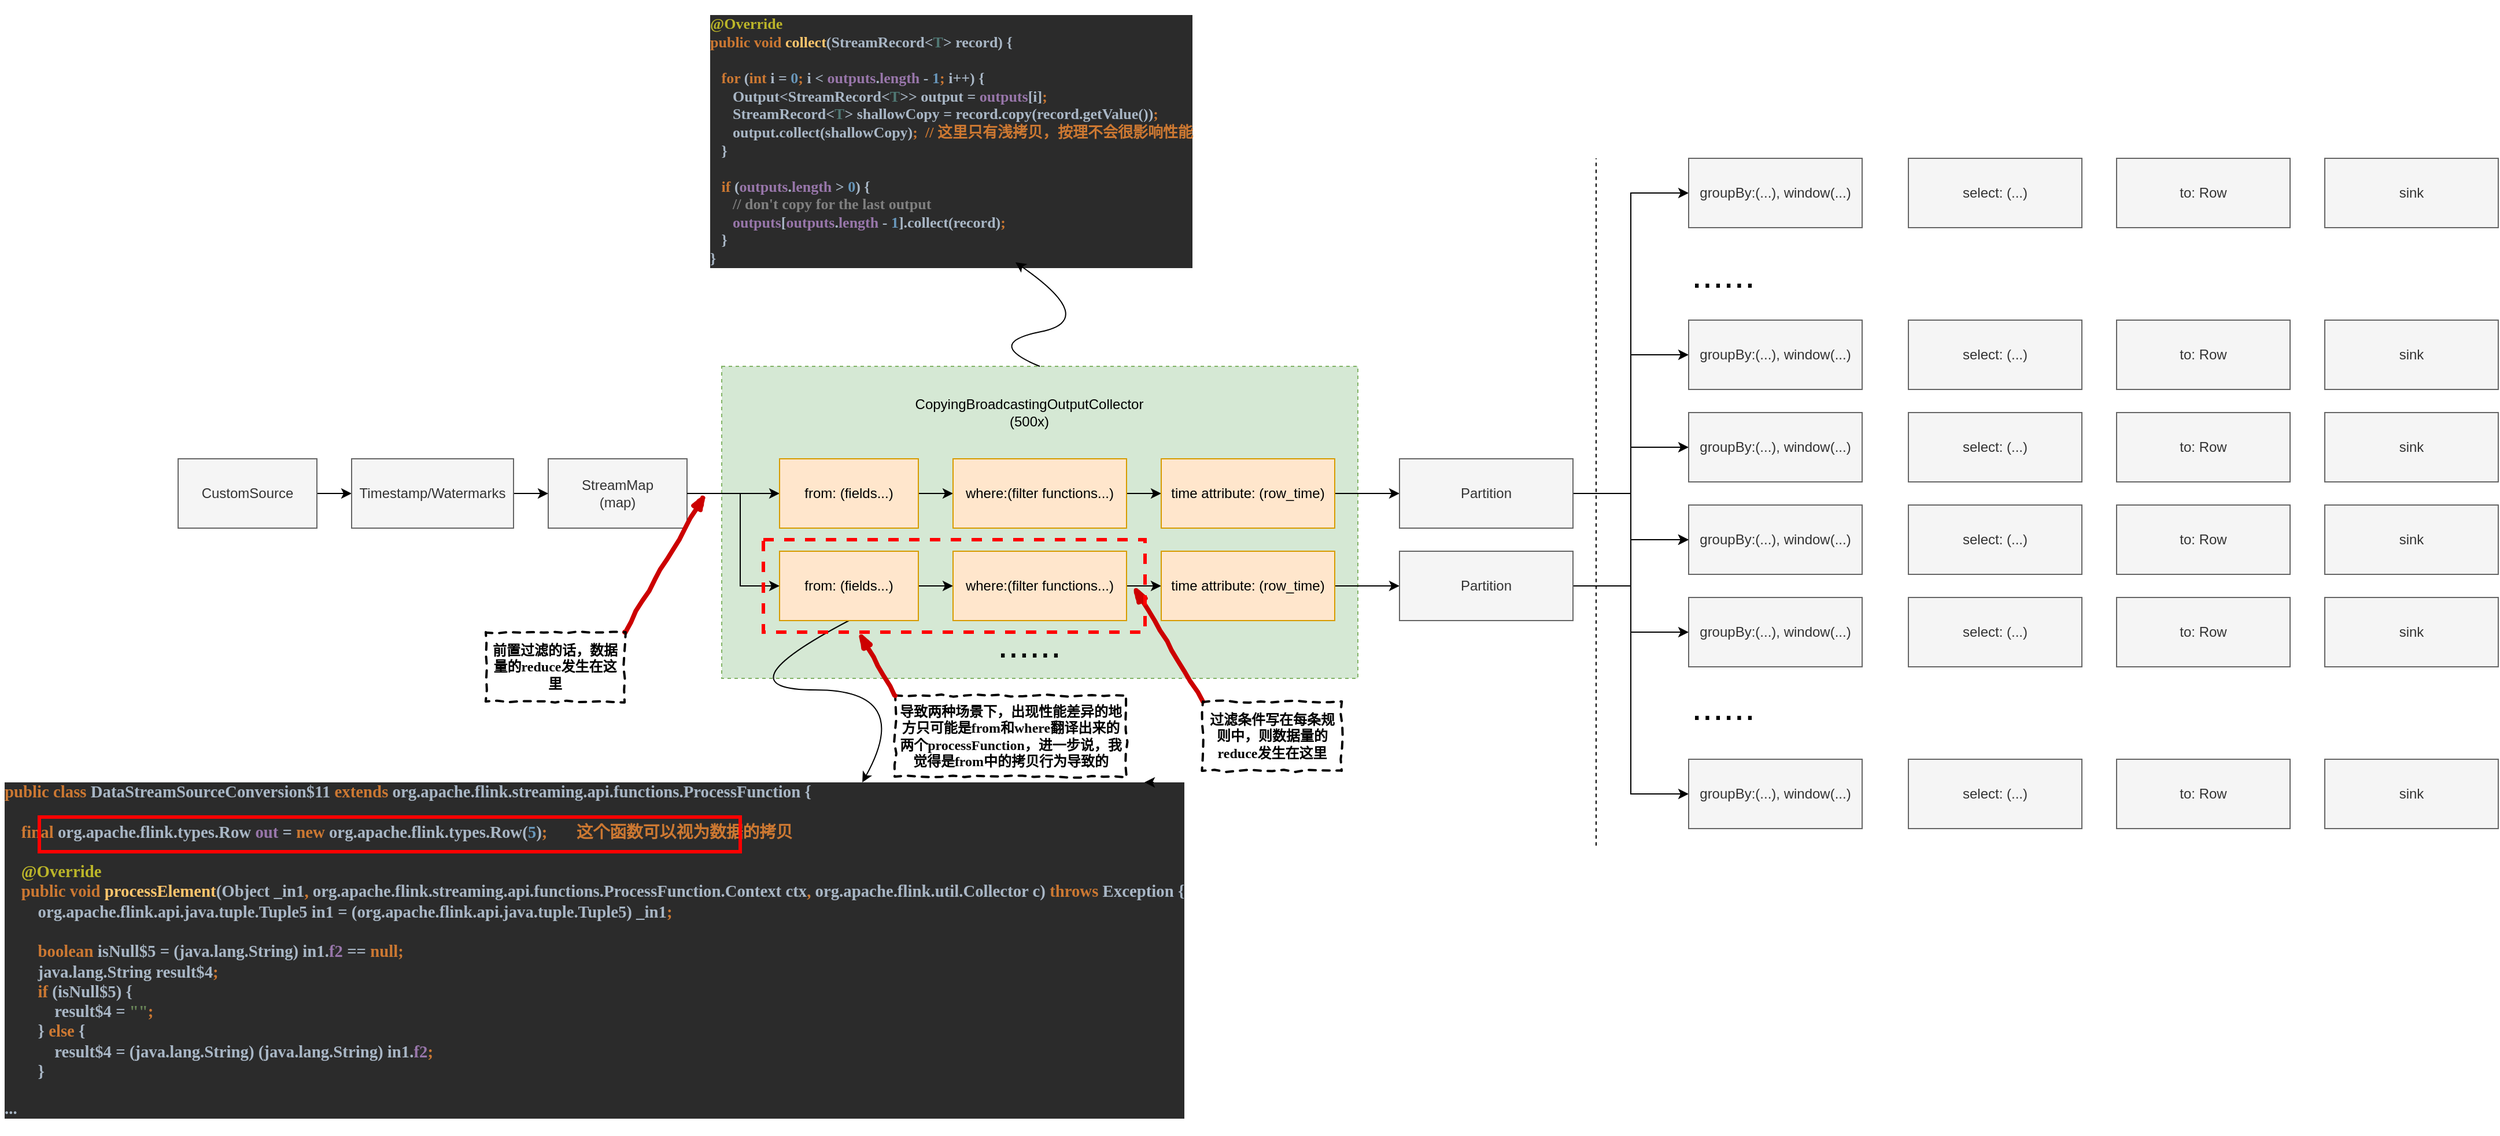 <mxfile version="12.4.2" type="github" pages="1">
  <diagram id="5oHo156hD7aWGHc_Lqq2" name="Page-1">
    <mxGraphModel dx="1956" dy="1861" grid="1" gridSize="10" guides="1" tooltips="1" connect="1" arrows="1" fold="1" page="1" pageScale="1" pageWidth="827" pageHeight="1169" math="0" shadow="0">
      <root>
        <mxCell id="0"/>
        <mxCell id="1" parent="0"/>
        <mxCell id="lhhFtVvyf6lX1trDiARA-51" value="" style="rounded=0;whiteSpace=wrap;html=1;dashed=1;fillColor=#d5e8d4;strokeColor=#82b366;" vertex="1" parent="1">
          <mxGeometry x="434" y="240" width="550" height="270" as="geometry"/>
        </mxCell>
        <mxCell id="lhhFtVvyf6lX1trDiARA-41" style="edgeStyle=orthogonalEdgeStyle;rounded=0;orthogonalLoop=1;jettySize=auto;html=1;exitX=1;exitY=0.5;exitDx=0;exitDy=0;" edge="1" parent="1" source="lhhFtVvyf6lX1trDiARA-1" target="lhhFtVvyf6lX1trDiARA-2">
          <mxGeometry relative="1" as="geometry"/>
        </mxCell>
        <mxCell id="lhhFtVvyf6lX1trDiARA-1" value="StreamMap&lt;br&gt;(map)" style="rounded=0;whiteSpace=wrap;html=1;fillColor=#f5f5f5;strokeColor=#666666;fontColor=#333333;" vertex="1" parent="1">
          <mxGeometry x="284" y="320" width="120" height="60" as="geometry"/>
        </mxCell>
        <mxCell id="lhhFtVvyf6lX1trDiARA-42" style="edgeStyle=orthogonalEdgeStyle;rounded=0;orthogonalLoop=1;jettySize=auto;html=1;exitX=1;exitY=0.5;exitDx=0;exitDy=0;" edge="1" parent="1" source="lhhFtVvyf6lX1trDiARA-2" target="lhhFtVvyf6lX1trDiARA-5">
          <mxGeometry relative="1" as="geometry"/>
        </mxCell>
        <mxCell id="lhhFtVvyf6lX1trDiARA-2" value="from: (fields...)" style="rounded=0;whiteSpace=wrap;html=1;fillColor=#ffe6cc;strokeColor=#d79b00;" vertex="1" parent="1">
          <mxGeometry x="484" y="320" width="120" height="60" as="geometry"/>
        </mxCell>
        <mxCell id="lhhFtVvyf6lX1trDiARA-39" style="edgeStyle=orthogonalEdgeStyle;rounded=0;orthogonalLoop=1;jettySize=auto;html=1;exitX=1;exitY=0.5;exitDx=0;exitDy=0;" edge="1" parent="1" source="lhhFtVvyf6lX1trDiARA-3" target="lhhFtVvyf6lX1trDiARA-4">
          <mxGeometry relative="1" as="geometry"/>
        </mxCell>
        <mxCell id="lhhFtVvyf6lX1trDiARA-3" value="CustomSource" style="rounded=0;whiteSpace=wrap;html=1;fillColor=#f5f5f5;strokeColor=#666666;fontColor=#333333;" vertex="1" parent="1">
          <mxGeometry x="-36" y="320" width="120" height="60" as="geometry"/>
        </mxCell>
        <mxCell id="lhhFtVvyf6lX1trDiARA-40" style="edgeStyle=orthogonalEdgeStyle;rounded=0;orthogonalLoop=1;jettySize=auto;html=1;exitX=1;exitY=0.5;exitDx=0;exitDy=0;" edge="1" parent="1" source="lhhFtVvyf6lX1trDiARA-4" target="lhhFtVvyf6lX1trDiARA-1">
          <mxGeometry relative="1" as="geometry"/>
        </mxCell>
        <mxCell id="lhhFtVvyf6lX1trDiARA-4" value="Timestamp/Watermarks" style="rounded=0;whiteSpace=wrap;html=1;fillColor=#f5f5f5;strokeColor=#666666;fontColor=#333333;" vertex="1" parent="1">
          <mxGeometry x="114" y="320" width="140" height="60" as="geometry"/>
        </mxCell>
        <mxCell id="lhhFtVvyf6lX1trDiARA-43" style="edgeStyle=orthogonalEdgeStyle;rounded=0;orthogonalLoop=1;jettySize=auto;html=1;exitX=1;exitY=0.5;exitDx=0;exitDy=0;" edge="1" parent="1" source="lhhFtVvyf6lX1trDiARA-5" target="lhhFtVvyf6lX1trDiARA-6">
          <mxGeometry relative="1" as="geometry"/>
        </mxCell>
        <mxCell id="lhhFtVvyf6lX1trDiARA-5" value="where:(filter functions...)" style="rounded=0;whiteSpace=wrap;html=1;fillColor=#ffe6cc;strokeColor=#d79b00;" vertex="1" parent="1">
          <mxGeometry x="634" y="320" width="150" height="60" as="geometry"/>
        </mxCell>
        <mxCell id="lhhFtVvyf6lX1trDiARA-44" style="edgeStyle=orthogonalEdgeStyle;rounded=0;orthogonalLoop=1;jettySize=auto;html=1;exitX=1;exitY=0.5;exitDx=0;exitDy=0;" edge="1" parent="1" source="lhhFtVvyf6lX1trDiARA-6" target="lhhFtVvyf6lX1trDiARA-7">
          <mxGeometry relative="1" as="geometry"/>
        </mxCell>
        <mxCell id="lhhFtVvyf6lX1trDiARA-6" value="time attribute: (row_time)" style="rounded=0;whiteSpace=wrap;html=1;fillColor=#ffe6cc;strokeColor=#d79b00;" vertex="1" parent="1">
          <mxGeometry x="814" y="320" width="150" height="60" as="geometry"/>
        </mxCell>
        <mxCell id="lhhFtVvyf6lX1trDiARA-45" style="edgeStyle=orthogonalEdgeStyle;rounded=0;orthogonalLoop=1;jettySize=auto;html=1;exitX=1;exitY=0.5;exitDx=0;exitDy=0;entryX=0;entryY=0.5;entryDx=0;entryDy=0;" edge="1" parent="1" source="lhhFtVvyf6lX1trDiARA-7" target="lhhFtVvyf6lX1trDiARA-9">
          <mxGeometry relative="1" as="geometry"/>
        </mxCell>
        <mxCell id="lhhFtVvyf6lX1trDiARA-46" style="edgeStyle=orthogonalEdgeStyle;rounded=0;orthogonalLoop=1;jettySize=auto;html=1;exitX=1;exitY=0.5;exitDx=0;exitDy=0;entryX=0;entryY=0.5;entryDx=0;entryDy=0;" edge="1" parent="1" source="lhhFtVvyf6lX1trDiARA-7" target="lhhFtVvyf6lX1trDiARA-13">
          <mxGeometry relative="1" as="geometry"/>
        </mxCell>
        <mxCell id="lhhFtVvyf6lX1trDiARA-47" style="edgeStyle=orthogonalEdgeStyle;rounded=0;orthogonalLoop=1;jettySize=auto;html=1;exitX=1;exitY=0.5;exitDx=0;exitDy=0;entryX=0;entryY=0.5;entryDx=0;entryDy=0;" edge="1" parent="1" source="lhhFtVvyf6lX1trDiARA-7" target="lhhFtVvyf6lX1trDiARA-17">
          <mxGeometry relative="1" as="geometry"/>
        </mxCell>
        <mxCell id="lhhFtVvyf6lX1trDiARA-48" style="edgeStyle=orthogonalEdgeStyle;rounded=0;orthogonalLoop=1;jettySize=auto;html=1;exitX=1;exitY=0.5;exitDx=0;exitDy=0;entryX=0;entryY=0.5;entryDx=0;entryDy=0;" edge="1" parent="1" source="lhhFtVvyf6lX1trDiARA-7" target="lhhFtVvyf6lX1trDiARA-21">
          <mxGeometry relative="1" as="geometry"/>
        </mxCell>
        <mxCell id="lhhFtVvyf6lX1trDiARA-49" style="edgeStyle=orthogonalEdgeStyle;rounded=0;orthogonalLoop=1;jettySize=auto;html=1;exitX=1;exitY=0.5;exitDx=0;exitDy=0;entryX=0;entryY=0.5;entryDx=0;entryDy=0;" edge="1" parent="1" source="lhhFtVvyf6lX1trDiARA-7" target="lhhFtVvyf6lX1trDiARA-25">
          <mxGeometry relative="1" as="geometry"/>
        </mxCell>
        <mxCell id="lhhFtVvyf6lX1trDiARA-50" style="edgeStyle=orthogonalEdgeStyle;rounded=0;orthogonalLoop=1;jettySize=auto;html=1;exitX=1;exitY=0.5;exitDx=0;exitDy=0;entryX=0;entryY=0.5;entryDx=0;entryDy=0;" edge="1" parent="1" source="lhhFtVvyf6lX1trDiARA-7" target="lhhFtVvyf6lX1trDiARA-35">
          <mxGeometry relative="1" as="geometry"/>
        </mxCell>
        <mxCell id="lhhFtVvyf6lX1trDiARA-7" value="Partition" style="rounded=0;whiteSpace=wrap;html=1;fillColor=#f5f5f5;strokeColor=#666666;fontColor=#333333;" vertex="1" parent="1">
          <mxGeometry x="1020" y="320" width="150" height="60" as="geometry"/>
        </mxCell>
        <mxCell id="lhhFtVvyf6lX1trDiARA-8" value="" style="endArrow=none;dashed=1;html=1;" edge="1" parent="1">
          <mxGeometry width="50" height="50" relative="1" as="geometry">
            <mxPoint x="1190" y="654.8" as="sourcePoint"/>
            <mxPoint x="1190" y="60" as="targetPoint"/>
          </mxGeometry>
        </mxCell>
        <mxCell id="lhhFtVvyf6lX1trDiARA-9" value="groupBy:(...), window(...)" style="rounded=0;whiteSpace=wrap;html=1;fillColor=#f5f5f5;strokeColor=#666666;fontColor=#333333;" vertex="1" parent="1">
          <mxGeometry x="1270" y="60" width="150" height="60" as="geometry"/>
        </mxCell>
        <mxCell id="lhhFtVvyf6lX1trDiARA-10" value="select: (...)" style="rounded=0;whiteSpace=wrap;html=1;fillColor=#f5f5f5;strokeColor=#666666;fontColor=#333333;" vertex="1" parent="1">
          <mxGeometry x="1460" y="60" width="150" height="60" as="geometry"/>
        </mxCell>
        <mxCell id="lhhFtVvyf6lX1trDiARA-11" value="to: Row" style="rounded=0;whiteSpace=wrap;html=1;fillColor=#f5f5f5;strokeColor=#666666;fontColor=#333333;" vertex="1" parent="1">
          <mxGeometry x="1640" y="60" width="150" height="60" as="geometry"/>
        </mxCell>
        <mxCell id="lhhFtVvyf6lX1trDiARA-12" value="sink" style="rounded=0;whiteSpace=wrap;html=1;fillColor=#f5f5f5;strokeColor=#666666;fontColor=#333333;" vertex="1" parent="1">
          <mxGeometry x="1820" y="60" width="150" height="60" as="geometry"/>
        </mxCell>
        <mxCell id="lhhFtVvyf6lX1trDiARA-13" value="groupBy:(...), window(...)" style="rounded=0;whiteSpace=wrap;html=1;fillColor=#f5f5f5;strokeColor=#666666;fontColor=#333333;" vertex="1" parent="1">
          <mxGeometry x="1270" y="200" width="150" height="60" as="geometry"/>
        </mxCell>
        <mxCell id="lhhFtVvyf6lX1trDiARA-14" value="select: (...)" style="rounded=0;whiteSpace=wrap;html=1;fillColor=#f5f5f5;strokeColor=#666666;fontColor=#333333;" vertex="1" parent="1">
          <mxGeometry x="1460" y="200" width="150" height="60" as="geometry"/>
        </mxCell>
        <mxCell id="lhhFtVvyf6lX1trDiARA-15" value="to: Row" style="rounded=0;whiteSpace=wrap;html=1;fillColor=#f5f5f5;strokeColor=#666666;fontColor=#333333;" vertex="1" parent="1">
          <mxGeometry x="1640" y="200" width="150" height="60" as="geometry"/>
        </mxCell>
        <mxCell id="lhhFtVvyf6lX1trDiARA-16" value="sink" style="rounded=0;whiteSpace=wrap;html=1;fillColor=#f5f5f5;strokeColor=#666666;fontColor=#333333;" vertex="1" parent="1">
          <mxGeometry x="1820" y="200" width="150" height="60" as="geometry"/>
        </mxCell>
        <mxCell id="lhhFtVvyf6lX1trDiARA-17" value="groupBy:(...), window(...)" style="rounded=0;whiteSpace=wrap;html=1;fillColor=#f5f5f5;strokeColor=#666666;fontColor=#333333;" vertex="1" parent="1">
          <mxGeometry x="1270" y="280" width="150" height="60" as="geometry"/>
        </mxCell>
        <mxCell id="lhhFtVvyf6lX1trDiARA-18" value="select: (...)" style="rounded=0;whiteSpace=wrap;html=1;fillColor=#f5f5f5;strokeColor=#666666;fontColor=#333333;" vertex="1" parent="1">
          <mxGeometry x="1460" y="280" width="150" height="60" as="geometry"/>
        </mxCell>
        <mxCell id="lhhFtVvyf6lX1trDiARA-19" value="to: Row" style="rounded=0;whiteSpace=wrap;html=1;fillColor=#f5f5f5;strokeColor=#666666;fontColor=#333333;" vertex="1" parent="1">
          <mxGeometry x="1640" y="280" width="150" height="60" as="geometry"/>
        </mxCell>
        <mxCell id="lhhFtVvyf6lX1trDiARA-20" value="sink" style="rounded=0;whiteSpace=wrap;html=1;fillColor=#f5f5f5;strokeColor=#666666;fontColor=#333333;" vertex="1" parent="1">
          <mxGeometry x="1820" y="280" width="150" height="60" as="geometry"/>
        </mxCell>
        <mxCell id="lhhFtVvyf6lX1trDiARA-21" value="groupBy:(...), window(...)" style="rounded=0;whiteSpace=wrap;html=1;fillColor=#f5f5f5;strokeColor=#666666;fontColor=#333333;" vertex="1" parent="1">
          <mxGeometry x="1270" y="360" width="150" height="60" as="geometry"/>
        </mxCell>
        <mxCell id="lhhFtVvyf6lX1trDiARA-22" value="select: (...)" style="rounded=0;whiteSpace=wrap;html=1;fillColor=#f5f5f5;strokeColor=#666666;fontColor=#333333;" vertex="1" parent="1">
          <mxGeometry x="1460" y="360" width="150" height="60" as="geometry"/>
        </mxCell>
        <mxCell id="lhhFtVvyf6lX1trDiARA-23" value="to: Row" style="rounded=0;whiteSpace=wrap;html=1;fillColor=#f5f5f5;strokeColor=#666666;fontColor=#333333;" vertex="1" parent="1">
          <mxGeometry x="1640" y="360" width="150" height="60" as="geometry"/>
        </mxCell>
        <mxCell id="lhhFtVvyf6lX1trDiARA-24" value="sink" style="rounded=0;whiteSpace=wrap;html=1;fillColor=#f5f5f5;strokeColor=#666666;fontColor=#333333;" vertex="1" parent="1">
          <mxGeometry x="1820" y="360" width="150" height="60" as="geometry"/>
        </mxCell>
        <mxCell id="lhhFtVvyf6lX1trDiARA-25" value="groupBy:(...), window(...)" style="rounded=0;whiteSpace=wrap;html=1;fillColor=#f5f5f5;strokeColor=#666666;fontColor=#333333;" vertex="1" parent="1">
          <mxGeometry x="1270" y="440" width="150" height="60" as="geometry"/>
        </mxCell>
        <mxCell id="lhhFtVvyf6lX1trDiARA-26" value="select: (...)" style="rounded=0;whiteSpace=wrap;html=1;fillColor=#f5f5f5;strokeColor=#666666;fontColor=#333333;" vertex="1" parent="1">
          <mxGeometry x="1460" y="440" width="150" height="60" as="geometry"/>
        </mxCell>
        <mxCell id="lhhFtVvyf6lX1trDiARA-27" value="to: Row" style="rounded=0;whiteSpace=wrap;html=1;fillColor=#f5f5f5;strokeColor=#666666;fontColor=#333333;" vertex="1" parent="1">
          <mxGeometry x="1640" y="440" width="150" height="60" as="geometry"/>
        </mxCell>
        <mxCell id="lhhFtVvyf6lX1trDiARA-28" value="sink" style="rounded=0;whiteSpace=wrap;html=1;fillColor=#f5f5f5;strokeColor=#666666;fontColor=#333333;" vertex="1" parent="1">
          <mxGeometry x="1820" y="440" width="150" height="60" as="geometry"/>
        </mxCell>
        <mxCell id="lhhFtVvyf6lX1trDiARA-29" value="&lt;font style=&quot;font-size: 33px&quot;&gt;......&lt;/font&gt;" style="text;html=1;strokeColor=none;fillColor=none;align=center;verticalAlign=middle;whiteSpace=wrap;rounded=0;" vertex="1" parent="1">
          <mxGeometry x="1280" y="524" width="40" height="20" as="geometry"/>
        </mxCell>
        <mxCell id="lhhFtVvyf6lX1trDiARA-33" value="&lt;font style=&quot;font-size: 33px&quot;&gt;......&lt;/font&gt;" style="text;html=1;strokeColor=none;fillColor=none;align=center;verticalAlign=middle;whiteSpace=wrap;rounded=0;" vertex="1" parent="1">
          <mxGeometry x="1280" y="150" width="40" height="20" as="geometry"/>
        </mxCell>
        <mxCell id="lhhFtVvyf6lX1trDiARA-35" value="groupBy:(...), window(...)" style="rounded=0;whiteSpace=wrap;html=1;fillColor=#f5f5f5;strokeColor=#666666;fontColor=#333333;" vertex="1" parent="1">
          <mxGeometry x="1270" y="580" width="150" height="60" as="geometry"/>
        </mxCell>
        <mxCell id="lhhFtVvyf6lX1trDiARA-36" value="select: (...)" style="rounded=0;whiteSpace=wrap;html=1;fillColor=#f5f5f5;strokeColor=#666666;fontColor=#333333;" vertex="1" parent="1">
          <mxGeometry x="1460" y="580" width="150" height="60" as="geometry"/>
        </mxCell>
        <mxCell id="lhhFtVvyf6lX1trDiARA-37" value="to: Row" style="rounded=0;whiteSpace=wrap;html=1;fillColor=#f5f5f5;strokeColor=#666666;fontColor=#333333;" vertex="1" parent="1">
          <mxGeometry x="1640" y="580" width="150" height="60" as="geometry"/>
        </mxCell>
        <mxCell id="lhhFtVvyf6lX1trDiARA-38" value="sink" style="rounded=0;whiteSpace=wrap;html=1;fillColor=#f5f5f5;strokeColor=#666666;fontColor=#333333;" vertex="1" parent="1">
          <mxGeometry x="1820" y="580" width="150" height="60" as="geometry"/>
        </mxCell>
        <mxCell id="lhhFtVvyf6lX1trDiARA-55" value="CopyingBroadcastingOutputCollector&lt;br&gt;(500x)" style="text;html=1;strokeColor=none;fillColor=none;align=center;verticalAlign=middle;whiteSpace=wrap;rounded=0;dashed=1;" vertex="1" parent="1">
          <mxGeometry x="680" y="270" width="40" height="20" as="geometry"/>
        </mxCell>
        <mxCell id="lhhFtVvyf6lX1trDiARA-57" value="&lt;pre style=&quot;background-color: rgb(43 , 43 , 43) ; color: rgb(169 , 183 , 198) ; font-family: &amp;#34;consolas&amp;#34; ; font-size: 13px&quot;&gt;&lt;span style=&quot;color: #bbb529&quot;&gt;@Override&lt;br&gt;&lt;/span&gt;&lt;span style=&quot;color: #cc7832&quot;&gt;public void &lt;/span&gt;&lt;span style=&quot;color: #ffc66d&quot;&gt;collect&lt;/span&gt;(StreamRecord&amp;lt;&lt;span style=&quot;color: #507874&quot;&gt;T&lt;/span&gt;&amp;gt; record) {&lt;br&gt;&lt;br&gt;   &lt;span style=&quot;color: #cc7832&quot;&gt;for &lt;/span&gt;(&lt;span style=&quot;color: #cc7832&quot;&gt;int &lt;/span&gt;i = &lt;span style=&quot;color: #6897bb&quot;&gt;0&lt;/span&gt;&lt;span style=&quot;color: #cc7832&quot;&gt;; &lt;/span&gt;i &amp;lt; &lt;span style=&quot;color: #9876aa&quot;&gt;outputs&lt;/span&gt;.&lt;span style=&quot;color: #9876aa&quot;&gt;length &lt;/span&gt;- &lt;span style=&quot;color: #6897bb&quot;&gt;1&lt;/span&gt;&lt;span style=&quot;color: #cc7832&quot;&gt;; &lt;/span&gt;i++) {&lt;br&gt;      Output&amp;lt;StreamRecord&amp;lt;&lt;span style=&quot;color: #507874&quot;&gt;T&lt;/span&gt;&amp;gt;&amp;gt; output = &lt;span style=&quot;color: #9876aa&quot;&gt;outputs&lt;/span&gt;[i]&lt;span style=&quot;color: #cc7832&quot;&gt;;&lt;br&gt;&lt;/span&gt;&lt;span style=&quot;color: #cc7832&quot;&gt;      &lt;/span&gt;StreamRecord&amp;lt;&lt;span style=&quot;color: #507874&quot;&gt;T&lt;/span&gt;&amp;gt; shallowCopy = record.copy(record.getValue())&lt;span style=&quot;color: #cc7832&quot;&gt;;&lt;br&gt;&lt;/span&gt;&lt;span style=&quot;color: #cc7832&quot;&gt;      &lt;/span&gt;output.collect(shallowCopy)&lt;span style=&quot;color: #cc7832&quot;&gt;;  // 这里只有浅拷贝，按理不会很影响性能&lt;br&gt;&lt;/span&gt;&lt;span style=&quot;color: #cc7832&quot;&gt;   &lt;/span&gt;}&lt;br&gt;&lt;br&gt;   &lt;span style=&quot;color: #cc7832&quot;&gt;if &lt;/span&gt;(&lt;span style=&quot;color: #9876aa&quot;&gt;outputs&lt;/span&gt;.&lt;span style=&quot;color: #9876aa&quot;&gt;length &lt;/span&gt;&amp;gt; &lt;span style=&quot;color: #6897bb&quot;&gt;0&lt;/span&gt;) {&lt;br&gt;      &lt;span style=&quot;color: #808080&quot;&gt;// don&#39;t copy for the last output&lt;br&gt;&lt;/span&gt;&lt;span style=&quot;color: #808080&quot;&gt;      &lt;/span&gt;&lt;span style=&quot;color: #9876aa&quot;&gt;outputs&lt;/span&gt;[&lt;span style=&quot;color: #9876aa&quot;&gt;outputs&lt;/span&gt;.&lt;span style=&quot;color: #9876aa&quot;&gt;length &lt;/span&gt;- &lt;span style=&quot;color: #6897bb&quot;&gt;1&lt;/span&gt;].collect(record)&lt;span style=&quot;color: #cc7832&quot;&gt;;&lt;br&gt;&lt;/span&gt;&lt;span style=&quot;color: #cc7832&quot;&gt;   &lt;/span&gt;}&lt;br&gt;}&lt;/pre&gt;" style="html=1;whiteSpace=wrap;comic=1;strokeWidth=1;fontFamily=Comic Sans MS;fontStyle=1;dashed=1;align=left;strokeColor=none;gradientColor=none;fillColor=none;spacingTop=1;spacingBottom=1;spacingLeft=1;spacingRight=1;spacing=3;" vertex="1" parent="1">
          <mxGeometry x="420" y="-60" width="536" height="210" as="geometry"/>
        </mxCell>
        <mxCell id="lhhFtVvyf6lX1trDiARA-64" value="" style="curved=1;endArrow=classic;html=1;exitX=0.5;exitY=0;exitDx=0;exitDy=0;entryX=0.5;entryY=1;entryDx=0;entryDy=0;" edge="1" parent="1" source="lhhFtVvyf6lX1trDiARA-51" target="lhhFtVvyf6lX1trDiARA-57">
          <mxGeometry width="50" height="50" relative="1" as="geometry">
            <mxPoint x="-40" y="730" as="sourcePoint"/>
            <mxPoint x="10" y="680" as="targetPoint"/>
            <Array as="points">
              <mxPoint x="660" y="220"/>
              <mxPoint x="760" y="200"/>
            </Array>
          </mxGeometry>
        </mxCell>
        <mxCell id="lhhFtVvyf6lX1trDiARA-67" value="&lt;pre style=&quot;background-color: rgb(43 , 43 , 43) ; color: rgb(169 , 183 , 198) ; font-family: &amp;#34;consolas&amp;#34; ; font-size: 13px&quot;&gt;&lt;pre style=&quot;font-family: &amp;#34;consolas&amp;#34; ; font-size: 10.8pt&quot;&gt;&lt;span style=&quot;color: #cc7832&quot;&gt;public class &lt;/span&gt;DataStreamSourceConversion$11 &lt;span style=&quot;color: #cc7832&quot;&gt;extends &lt;/span&gt;org.apache.flink.streaming.api.functions.ProcessFunction {&lt;br&gt;&lt;br&gt;    &lt;span style=&quot;color: #cc7832&quot;&gt;final &lt;/span&gt;org.apache.flink.types.Row &lt;span style=&quot;color: #9876aa&quot;&gt;out &lt;/span&gt;= &lt;span style=&quot;color: #cc7832&quot;&gt;new &lt;/span&gt;org.apache.flink.types.Row(&lt;span style=&quot;color: #6897bb&quot;&gt;5&lt;/span&gt;)&lt;span style=&quot;color: #cc7832&quot;&gt;;       这个函数可以视为数据的拷贝&lt;br&gt;&lt;/span&gt;&lt;span style=&quot;color: #cc7832&quot;&gt;&lt;br&gt;&lt;/span&gt;&lt;span style=&quot;color: #cc7832&quot;&gt;    &lt;/span&gt;&lt;span style=&quot;color: #bbb529&quot;&gt;@Override&lt;br&gt;&lt;/span&gt;&lt;span style=&quot;color: #bbb529&quot;&gt;    &lt;/span&gt;&lt;span style=&quot;color: #cc7832&quot;&gt;public void &lt;/span&gt;&lt;span style=&quot;color: #ffc66d&quot;&gt;processElement&lt;/span&gt;(Object _in1&lt;span style=&quot;color: #cc7832&quot;&gt;, &lt;/span&gt;org.apache.flink.streaming.api.functions.ProcessFunction.Context ctx&lt;span style=&quot;color: #cc7832&quot;&gt;, &lt;/span&gt;org.apache.flink.util.Collector c) &lt;span style=&quot;color: #cc7832&quot;&gt;throws &lt;/span&gt;Exception {&lt;br&gt;        org.apache.flink.api.java.tuple.Tuple5 in1 = (org.apache.flink.api.java.tuple.Tuple5) _in1&lt;span style=&quot;color: #cc7832&quot;&gt;;&lt;br&gt;&lt;/span&gt;&lt;span style=&quot;color: #cc7832&quot;&gt;&lt;br&gt;&lt;/span&gt;&lt;span style=&quot;color: #cc7832&quot;&gt;        boolean &lt;/span&gt;isNull$5 = (java.lang.String) in1.&lt;span style=&quot;color: #9876aa&quot;&gt;f2 &lt;/span&gt;== &lt;span style=&quot;color: #cc7832&quot;&gt;null;&lt;br&gt;&lt;/span&gt;&lt;span style=&quot;color: #cc7832&quot;&gt;        &lt;/span&gt;java.lang.String result$4&lt;span style=&quot;color: #cc7832&quot;&gt;;&lt;br&gt;&lt;/span&gt;&lt;span style=&quot;color: #cc7832&quot;&gt;        if &lt;/span&gt;(isNull$5) {&lt;br&gt;            result$4 = &lt;span style=&quot;color: #6a8759&quot;&gt;&quot;&quot;&lt;/span&gt;&lt;span style=&quot;color: #cc7832&quot;&gt;;&lt;br&gt;&lt;/span&gt;&lt;span style=&quot;color: #cc7832&quot;&gt;        &lt;/span&gt;} &lt;span style=&quot;color: #cc7832&quot;&gt;else &lt;/span&gt;{&lt;br&gt;            result$4 = (java.lang.String) (java.lang.String) in1.&lt;span style=&quot;color: #9876aa&quot;&gt;f2&lt;/span&gt;&lt;span style=&quot;color: #cc7832&quot;&gt;;&lt;br&gt;&lt;/span&gt;&lt;span style=&quot;color: #cc7832&quot;&gt;        &lt;/span&gt;}&lt;/pre&gt;&lt;pre style=&quot;font-family: &amp;#34;consolas&amp;#34; ; font-size: 10.8pt&quot;&gt;...&lt;/pre&gt;&lt;/pre&gt;" style="html=1;whiteSpace=wrap;comic=1;strokeWidth=1;fontFamily=Comic Sans MS;fontStyle=1;dashed=1;align=left;strokeColor=none;gradientColor=none;fillColor=none;spacingTop=1;spacingBottom=1;spacingLeft=1;spacingRight=1;spacing=3;" vertex="1" parent="1">
          <mxGeometry x="-190" y="600" width="1330" height="290" as="geometry"/>
        </mxCell>
        <mxCell id="lhhFtVvyf6lX1trDiARA-68" value="" style="curved=1;endArrow=classic;html=1;exitX=0.5;exitY=1;exitDx=0;exitDy=0;" edge="1" parent="1" source="lhhFtVvyf6lX1trDiARA-70" target="lhhFtVvyf6lX1trDiARA-67">
          <mxGeometry width="50" height="50" relative="1" as="geometry">
            <mxPoint x="719" y="250" as="sourcePoint"/>
            <mxPoint x="698" y="160" as="targetPoint"/>
            <Array as="points">
              <mxPoint x="430" y="520"/>
              <mxPoint x="600" y="520"/>
            </Array>
          </mxGeometry>
        </mxCell>
        <mxCell id="lhhFtVvyf6lX1trDiARA-69" style="edgeStyle=orthogonalEdgeStyle;rounded=0;orthogonalLoop=1;jettySize=auto;html=1;exitX=1;exitY=0.5;exitDx=0;exitDy=0;" edge="1" parent="1" source="lhhFtVvyf6lX1trDiARA-70" target="lhhFtVvyf6lX1trDiARA-72">
          <mxGeometry relative="1" as="geometry"/>
        </mxCell>
        <mxCell id="lhhFtVvyf6lX1trDiARA-70" value="from: (fields...)" style="rounded=0;whiteSpace=wrap;html=1;fillColor=#ffe6cc;strokeColor=#d79b00;" vertex="1" parent="1">
          <mxGeometry x="484" y="400" width="120" height="60" as="geometry"/>
        </mxCell>
        <mxCell id="lhhFtVvyf6lX1trDiARA-71" style="edgeStyle=orthogonalEdgeStyle;rounded=0;orthogonalLoop=1;jettySize=auto;html=1;exitX=1;exitY=0.5;exitDx=0;exitDy=0;" edge="1" parent="1" source="lhhFtVvyf6lX1trDiARA-72" target="lhhFtVvyf6lX1trDiARA-74">
          <mxGeometry relative="1" as="geometry"/>
        </mxCell>
        <mxCell id="lhhFtVvyf6lX1trDiARA-72" value="where:(filter functions...)" style="rounded=0;whiteSpace=wrap;html=1;fillColor=#ffe6cc;strokeColor=#d79b00;" vertex="1" parent="1">
          <mxGeometry x="634" y="400" width="150" height="60" as="geometry"/>
        </mxCell>
        <mxCell id="lhhFtVvyf6lX1trDiARA-73" style="edgeStyle=orthogonalEdgeStyle;rounded=0;orthogonalLoop=1;jettySize=auto;html=1;exitX=1;exitY=0.5;exitDx=0;exitDy=0;" edge="1" parent="1" source="lhhFtVvyf6lX1trDiARA-74" target="lhhFtVvyf6lX1trDiARA-75">
          <mxGeometry relative="1" as="geometry">
            <mxPoint x="1020" y="430" as="targetPoint"/>
          </mxGeometry>
        </mxCell>
        <mxCell id="lhhFtVvyf6lX1trDiARA-74" value="time attribute: (row_time)" style="rounded=0;whiteSpace=wrap;html=1;fillColor=#ffe6cc;strokeColor=#d79b00;" vertex="1" parent="1">
          <mxGeometry x="814" y="400" width="150" height="60" as="geometry"/>
        </mxCell>
        <mxCell id="lhhFtVvyf6lX1trDiARA-79" style="edgeStyle=orthogonalEdgeStyle;rounded=0;orthogonalLoop=1;jettySize=auto;html=1;exitX=1;exitY=0.5;exitDx=0;exitDy=0;entryX=0;entryY=0.5;entryDx=0;entryDy=0;" edge="1" parent="1" source="lhhFtVvyf6lX1trDiARA-75" target="lhhFtVvyf6lX1trDiARA-21">
          <mxGeometry relative="1" as="geometry"/>
        </mxCell>
        <mxCell id="lhhFtVvyf6lX1trDiARA-75" value="Partition" style="rounded=0;whiteSpace=wrap;html=1;fillColor=#f5f5f5;strokeColor=#666666;fontColor=#333333;" vertex="1" parent="1">
          <mxGeometry x="1020" y="400" width="150" height="60" as="geometry"/>
        </mxCell>
        <mxCell id="lhhFtVvyf6lX1trDiARA-76" value="&lt;font style=&quot;font-size: 33px&quot;&gt;......&lt;/font&gt;" style="text;html=1;strokeColor=none;fillColor=none;align=center;verticalAlign=middle;whiteSpace=wrap;rounded=0;" vertex="1" parent="1">
          <mxGeometry x="680" y="470" width="40" height="20" as="geometry"/>
        </mxCell>
        <mxCell id="lhhFtVvyf6lX1trDiARA-77" style="edgeStyle=orthogonalEdgeStyle;rounded=0;orthogonalLoop=1;jettySize=auto;html=1;exitX=0.75;exitY=0;exitDx=0;exitDy=0;entryX=0.744;entryY=-0.003;entryDx=0;entryDy=0;entryPerimeter=0;" edge="1" parent="1" source="lhhFtVvyf6lX1trDiARA-67" target="lhhFtVvyf6lX1trDiARA-67">
          <mxGeometry relative="1" as="geometry"/>
        </mxCell>
        <mxCell id="lhhFtVvyf6lX1trDiARA-78" style="edgeStyle=orthogonalEdgeStyle;rounded=0;orthogonalLoop=1;jettySize=auto;html=1;entryX=0;entryY=0.5;entryDx=0;entryDy=0;" edge="1" parent="1" source="lhhFtVvyf6lX1trDiARA-1" target="lhhFtVvyf6lX1trDiARA-70">
          <mxGeometry relative="1" as="geometry">
            <mxPoint x="413.429" y="359.571" as="sourcePoint"/>
            <mxPoint x="494" y="359.571" as="targetPoint"/>
            <Array as="points">
              <mxPoint x="450" y="350"/>
              <mxPoint x="450" y="430"/>
            </Array>
          </mxGeometry>
        </mxCell>
        <mxCell id="lhhFtVvyf6lX1trDiARA-81" value="" style="rounded=0;comic=1;strokeWidth=4;endArrow=blockThin;html=1;fontFamily=Comic Sans MS;fontStyle=1;fontColor=#FF0000;fillColor=#f8cecc;strokeColor=#CC0000;" edge="1" parent="1">
          <mxGeometry width="50" height="50" relative="1" as="geometry">
            <mxPoint x="850" y="530" as="sourcePoint"/>
            <mxPoint x="790" y="430" as="targetPoint"/>
          </mxGeometry>
        </mxCell>
        <mxCell id="lhhFtVvyf6lX1trDiARA-84" value="过滤条件写在每条规则中，则数据量的reduce发生在这里" style="html=1;whiteSpace=wrap;comic=1;strokeWidth=2;fontFamily=Comic Sans MS;fontStyle=1;dashed=1;fillColor=none;gradientColor=none;" vertex="1" parent="1">
          <mxGeometry x="850" y="530" width="120" height="60" as="geometry"/>
        </mxCell>
        <mxCell id="lhhFtVvyf6lX1trDiARA-85" value="" style="rounded=0;comic=1;strokeWidth=4;endArrow=blockThin;html=1;fontFamily=Comic Sans MS;fontStyle=1;fontColor=#FF0000;fillColor=#f8cecc;strokeColor=#CC0000;exitX=1;exitY=0;exitDx=0;exitDy=0;" edge="1" parent="1" source="lhhFtVvyf6lX1trDiARA-86">
          <mxGeometry width="50" height="50" relative="1" as="geometry">
            <mxPoint x="320" y="450" as="sourcePoint"/>
            <mxPoint x="420" y="350" as="targetPoint"/>
          </mxGeometry>
        </mxCell>
        <mxCell id="lhhFtVvyf6lX1trDiARA-86" value="前置过滤的话，数据量的reduce发生在这里" style="html=1;whiteSpace=wrap;comic=1;strokeWidth=2;fontFamily=Comic Sans MS;fontStyle=1;dashed=1;fillColor=none;gradientColor=none;" vertex="1" parent="1">
          <mxGeometry x="230" y="470" width="120" height="60" as="geometry"/>
        </mxCell>
        <mxCell id="lhhFtVvyf6lX1trDiARA-89" value="" style="rounded=0;whiteSpace=wrap;html=1;strokeWidth=3;fillColor=none;gradientColor=none;fontColor=#FF0000;strokeColor=#FF0000;" vertex="1" parent="1">
          <mxGeometry x="-156" y="630" width="606" height="30" as="geometry"/>
        </mxCell>
        <mxCell id="lhhFtVvyf6lX1trDiARA-93" value="" style="rounded=0;whiteSpace=wrap;html=1;strokeWidth=3;fillColor=none;gradientColor=none;fontColor=#FF0000;strokeColor=#FF0000;dashed=1;" vertex="1" parent="1">
          <mxGeometry x="470" y="390" width="330" height="80" as="geometry"/>
        </mxCell>
        <mxCell id="lhhFtVvyf6lX1trDiARA-94" value="导致两种场景下，出现性能差异的地方只可能是from和where翻译出来的两个processFunction，进一步说，我觉得是from中的拷贝行为导致的" style="html=1;whiteSpace=wrap;comic=1;strokeWidth=2;fontFamily=Comic Sans MS;fontStyle=1;dashed=1;fillColor=none;gradientColor=none;" vertex="1" parent="1">
          <mxGeometry x="584" y="525" width="200" height="70" as="geometry"/>
        </mxCell>
        <mxCell id="lhhFtVvyf6lX1trDiARA-97" value="" style="rounded=0;comic=1;strokeWidth=4;endArrow=blockThin;html=1;fontFamily=Comic Sans MS;fontStyle=1;fontColor=#FF0000;fillColor=#f8cecc;strokeColor=#CC0000;exitX=0;exitY=0;exitDx=0;exitDy=0;entryX=0.25;entryY=1;entryDx=0;entryDy=0;" edge="1" parent="1" source="lhhFtVvyf6lX1trDiARA-94" target="lhhFtVvyf6lX1trDiARA-93">
          <mxGeometry width="50" height="50" relative="1" as="geometry">
            <mxPoint x="860" y="540" as="sourcePoint"/>
            <mxPoint x="590" y="480" as="targetPoint"/>
          </mxGeometry>
        </mxCell>
      </root>
    </mxGraphModel>
  </diagram>
</mxfile>
